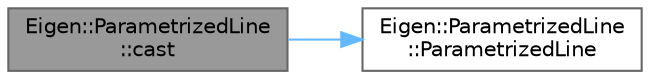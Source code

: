 digraph "Eigen::ParametrizedLine::cast"
{
 // LATEX_PDF_SIZE
  bgcolor="transparent";
  edge [fontname=Helvetica,fontsize=10,labelfontname=Helvetica,labelfontsize=10];
  node [fontname=Helvetica,fontsize=10,shape=box,height=0.2,width=0.4];
  rankdir="LR";
  Node1 [id="Node000001",label="Eigen::ParametrizedLine\l::cast",height=0.2,width=0.4,color="gray40", fillcolor="grey60", style="filled", fontcolor="black",tooltip=" "];
  Node1 -> Node2 [id="edge2_Node000001_Node000002",color="steelblue1",style="solid",tooltip=" "];
  Node2 [id="Node000002",label="Eigen::ParametrizedLine\l::ParametrizedLine",height=0.2,width=0.4,color="grey40", fillcolor="white", style="filled",URL="$class_eigen_1_1_parametrized_line.html#a7c23f36d93cf3b3c2b37fd9f9eda5685",tooltip=" "];
}
